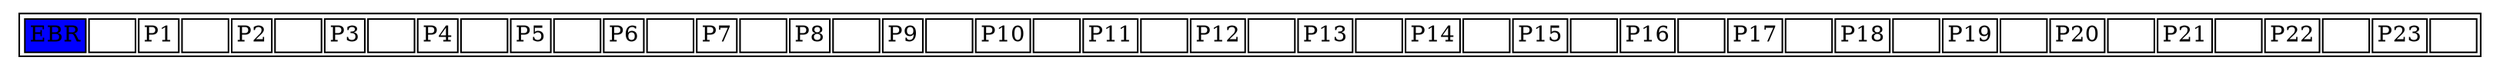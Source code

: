 digraph {
  node [shape=plaintext] ;
  tabla [label=<<table border="1" cellspacing="2">
    <tr>
    <td bgcolor="blue">EBR</td>
    <td>     </td>
    <td>P1</td>
    <td>     </td>
    <td>P2</td>
    <td>     </td>
    <td>P3</td>
    <td>     </td>
    <td>P4</td>
    <td>     </td>
    <td>P5</td>
    <td>     </td>
    <td>P6</td>
    <td>     </td>
    <td>P7</td>
    <td>     </td>
    <td>P8</td>
    <td>     </td>
    <td>P9</td>
    <td>     </td>
    <td>P10</td>
    <td>     </td>
    <td>P11</td>
    <td>     </td>
    <td>P12</td>
    <td>     </td>
    <td>P13</td>
    <td>     </td>
    <td>P14</td>
    <td>     </td>
    <td>P15</td>
    <td>     </td>
    <td>P16</td>
    <td>     </td>
    <td>P17</td>
    <td>     </td>
    <td>P18</td>
    <td>     </td>
    <td>P19</td>
    <td>     </td>
    <td>P20</td>
    <td>     </td>
    <td>P21</td>
    <td>     </td>
    <td>P22</td>
    <td>     </td>
    <td>P23</td>
    <td>     </td>
    </tr>
    
  </table>>] ;
}
